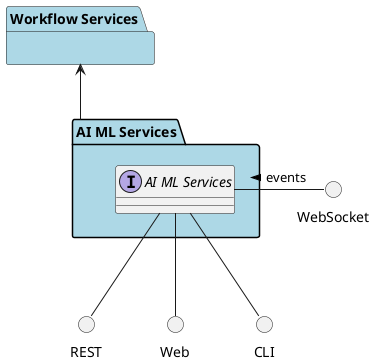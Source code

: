 @startuml


package "Workflow Services" #lightblue {

}


package "AI ML Services" #lightblue {

    interface "AI ML Services" as i {
    
    
    }
}

circle REST
circle Web
circle CLI
circle WebSocket

i -down- Web
i -down- CLI
i -down- REST
WebSocket -left- i: events >

package "AI ML Services" #lightblue {


}


    "Workflow Services" <-- "AI ML Services"


@enduml
